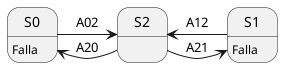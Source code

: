 @startuml Transicion

S0 : Falla
S1 : Falla
S2 :

S0 -> S2 : A02
S1 -> S2 : A12
S2 -> S0 : A20
S2 -> S1 : A21


@enduml
